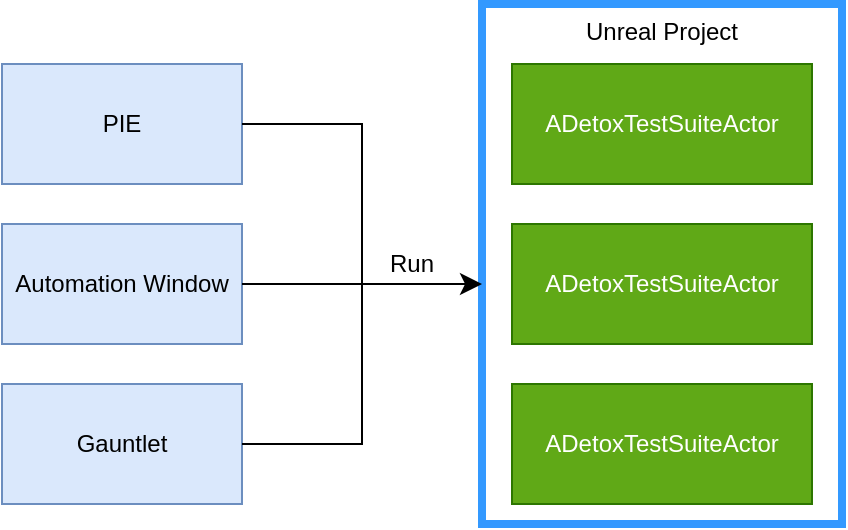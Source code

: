 <mxfile version="24.7.8">
  <diagram name="ページ1" id="A0AAEo-YeiYDxgdrcCy-">
    <mxGraphModel dx="1098" dy="758" grid="1" gridSize="10" guides="1" tooltips="1" connect="1" arrows="1" fold="1" page="1" pageScale="1" pageWidth="827" pageHeight="1169" math="0" shadow="0">
      <root>
        <mxCell id="0" />
        <mxCell id="1" parent="0" />
        <mxCell id="oNPjiKU1LsbkxN17Inqu-1" value="PIE" style="rounded=0;whiteSpace=wrap;html=1;fillColor=#dae8fc;strokeColor=#6c8ebf;" vertex="1" parent="1">
          <mxGeometry x="40" y="90" width="120" height="60" as="geometry" />
        </mxCell>
        <mxCell id="oNPjiKU1LsbkxN17Inqu-2" value="Automation Window" style="rounded=0;whiteSpace=wrap;html=1;fillColor=#dae8fc;strokeColor=#6c8ebf;" vertex="1" parent="1">
          <mxGeometry x="40" y="170" width="120" height="60" as="geometry" />
        </mxCell>
        <mxCell id="oNPjiKU1LsbkxN17Inqu-3" value="Gauntlet" style="rounded=0;whiteSpace=wrap;html=1;fillColor=#dae8fc;strokeColor=#6c8ebf;" vertex="1" parent="1">
          <mxGeometry x="40" y="250" width="120" height="60" as="geometry" />
        </mxCell>
        <mxCell id="oNPjiKU1LsbkxN17Inqu-7" value="Unreal Project" style="rounded=0;whiteSpace=wrap;html=1;align=center;verticalAlign=top;strokeColor=#3399FF;strokeWidth=4;" vertex="1" parent="1">
          <mxGeometry x="280" y="60" width="180" height="260" as="geometry" />
        </mxCell>
        <mxCell id="oNPjiKU1LsbkxN17Inqu-4" value="ADetoxTestSuiteActor" style="rounded=0;whiteSpace=wrap;html=1;fillColor=#60a917;fontColor=#ffffff;strokeColor=#2D7600;" vertex="1" parent="1">
          <mxGeometry x="295" y="170" width="150" height="60" as="geometry" />
        </mxCell>
        <mxCell id="oNPjiKU1LsbkxN17Inqu-5" value="ADetoxTestSuiteActor" style="rounded=0;whiteSpace=wrap;html=1;fillColor=#60a917;fontColor=#ffffff;strokeColor=#2D7600;" vertex="1" parent="1">
          <mxGeometry x="295" y="250" width="150" height="60" as="geometry" />
        </mxCell>
        <mxCell id="oNPjiKU1LsbkxN17Inqu-6" value="ADetoxTestSuiteActor" style="rounded=0;whiteSpace=wrap;html=1;fillColor=#60a917;fontColor=#ffffff;strokeColor=#2D7600;" vertex="1" parent="1">
          <mxGeometry x="295" y="90" width="150" height="60" as="geometry" />
        </mxCell>
        <mxCell id="oNPjiKU1LsbkxN17Inqu-11" value="" style="edgeStyle=elbowEdgeStyle;elbow=horizontal;endArrow=classic;html=1;curved=0;rounded=0;endSize=8;startSize=8;exitX=1;exitY=0.5;exitDx=0;exitDy=0;" edge="1" parent="1" source="oNPjiKU1LsbkxN17Inqu-3">
          <mxGeometry width="50" height="50" relative="1" as="geometry">
            <mxPoint x="170" y="270" as="sourcePoint" />
            <mxPoint x="280" y="200" as="targetPoint" />
            <Array as="points">
              <mxPoint x="220" y="240" />
            </Array>
          </mxGeometry>
        </mxCell>
        <mxCell id="oNPjiKU1LsbkxN17Inqu-12" value="" style="edgeStyle=elbowEdgeStyle;elbow=horizontal;endArrow=none;html=1;curved=0;rounded=0;endSize=8;startSize=8;exitX=1;exitY=0.5;exitDx=0;exitDy=0;endFill=0;" edge="1" parent="1" source="oNPjiKU1LsbkxN17Inqu-1">
          <mxGeometry width="50" height="50" relative="1" as="geometry">
            <mxPoint x="180" y="110" as="sourcePoint" />
            <mxPoint x="220" y="200" as="targetPoint" />
            <Array as="points">
              <mxPoint x="220" y="160" />
            </Array>
          </mxGeometry>
        </mxCell>
        <mxCell id="oNPjiKU1LsbkxN17Inqu-13" value="" style="edgeStyle=elbowEdgeStyle;elbow=horizontal;endArrow=none;html=1;curved=0;rounded=0;endSize=8;startSize=8;exitX=1;exitY=0.5;exitDx=0;exitDy=0;endFill=0;" edge="1" parent="1" source="oNPjiKU1LsbkxN17Inqu-2">
          <mxGeometry width="50" height="50" relative="1" as="geometry">
            <mxPoint x="170" y="200" as="sourcePoint" />
            <mxPoint x="220" y="200" as="targetPoint" />
          </mxGeometry>
        </mxCell>
        <mxCell id="oNPjiKU1LsbkxN17Inqu-14" value="Run" style="text;html=1;align=center;verticalAlign=middle;whiteSpace=wrap;rounded=0;" vertex="1" parent="1">
          <mxGeometry x="220" y="180" width="50" height="20" as="geometry" />
        </mxCell>
      </root>
    </mxGraphModel>
  </diagram>
</mxfile>
